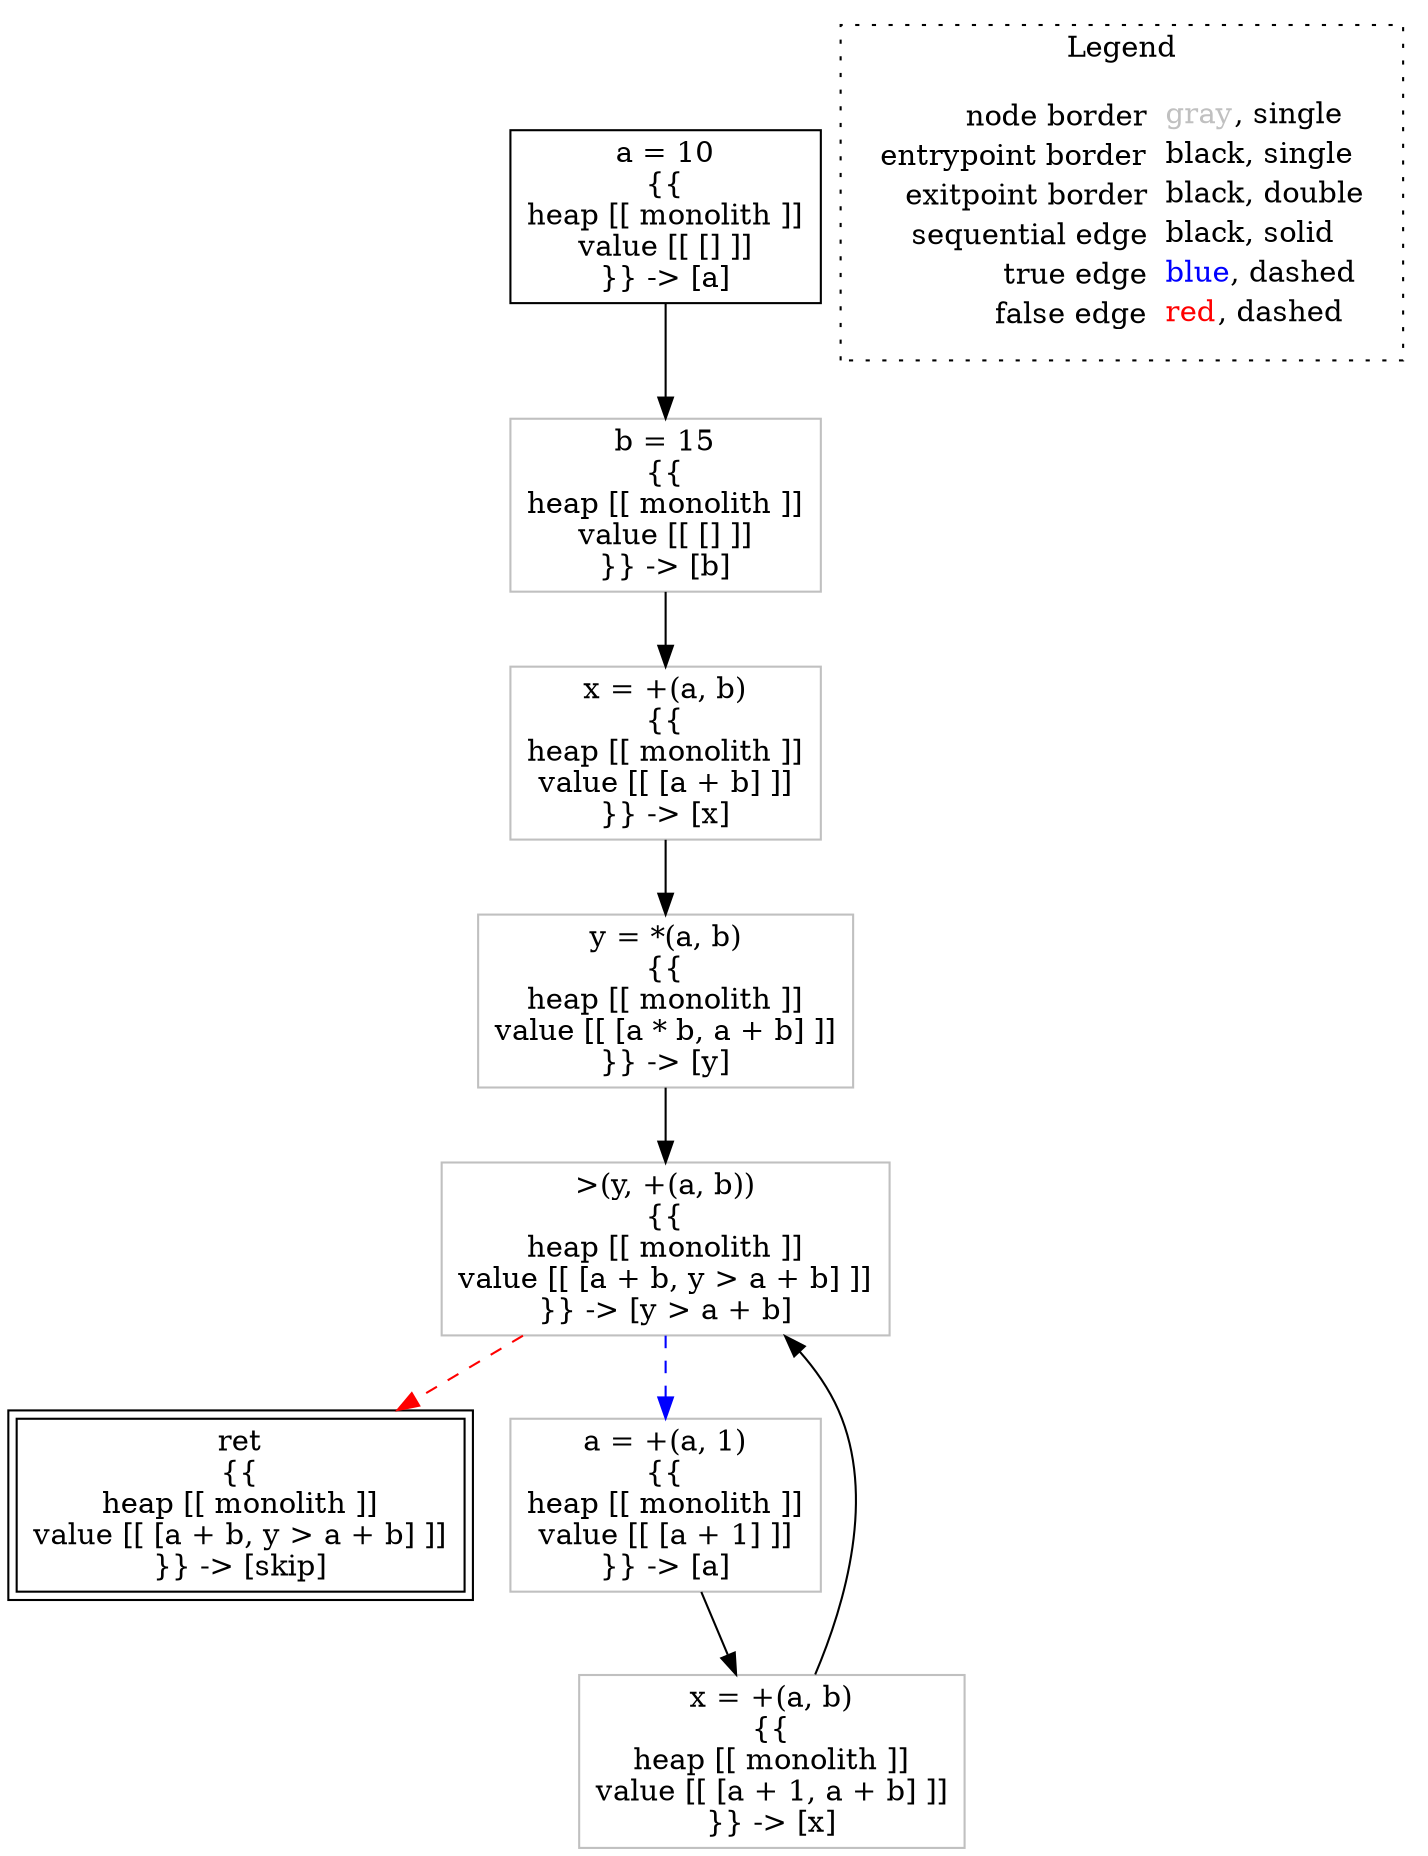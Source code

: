 digraph {
	"node0" [shape="rect",color="black",label=<a = 10<BR/>{{<BR/>heap [[ monolith ]]<BR/>value [[ [] ]]<BR/>}} -&gt; [a]>];
	"node1" [shape="rect",color="gray",label=<x = +(a, b)<BR/>{{<BR/>heap [[ monolith ]]<BR/>value [[ [a + b] ]]<BR/>}} -&gt; [x]>];
	"node2" [shape="rect",color="black",peripheries="2",label=<ret<BR/>{{<BR/>heap [[ monolith ]]<BR/>value [[ [a + b, y &gt; a + b] ]]<BR/>}} -&gt; [skip]>];
	"node3" [shape="rect",color="gray",label=<a = +(a, 1)<BR/>{{<BR/>heap [[ monolith ]]<BR/>value [[ [a + 1] ]]<BR/>}} -&gt; [a]>];
	"node4" [shape="rect",color="gray",label=<b = 15<BR/>{{<BR/>heap [[ monolith ]]<BR/>value [[ [] ]]<BR/>}} -&gt; [b]>];
	"node5" [shape="rect",color="gray",label=<&gt;(y, +(a, b))<BR/>{{<BR/>heap [[ monolith ]]<BR/>value [[ [a + b, y &gt; a + b] ]]<BR/>}} -&gt; [y &gt; a + b]>];
	"node6" [shape="rect",color="gray",label=<y = *(a, b)<BR/>{{<BR/>heap [[ monolith ]]<BR/>value [[ [a * b, a + b] ]]<BR/>}} -&gt; [y]>];
	"node7" [shape="rect",color="gray",label=<x = +(a, b)<BR/>{{<BR/>heap [[ monolith ]]<BR/>value [[ [a + 1, a + b] ]]<BR/>}} -&gt; [x]>];
	"node1" -> "node6" [color="black"];
	"node3" -> "node7" [color="black"];
	"node4" -> "node1" [color="black"];
	"node5" -> "node2" [color="red",style="dashed"];
	"node5" -> "node3" [color="blue",style="dashed"];
	"node0" -> "node4" [color="black"];
	"node6" -> "node5" [color="black"];
	"node7" -> "node5" [color="black"];
subgraph cluster_legend {
	label="Legend";
	style=dotted;
	node [shape=plaintext];
	"legend" [label=<<table border="0" cellpadding="2" cellspacing="0" cellborder="0"><tr><td align="right">node border&nbsp;</td><td align="left"><font color="gray">gray</font>, single</td></tr><tr><td align="right">entrypoint border&nbsp;</td><td align="left"><font color="black">black</font>, single</td></tr><tr><td align="right">exitpoint border&nbsp;</td><td align="left"><font color="black">black</font>, double</td></tr><tr><td align="right">sequential edge&nbsp;</td><td align="left"><font color="black">black</font>, solid</td></tr><tr><td align="right">true edge&nbsp;</td><td align="left"><font color="blue">blue</font>, dashed</td></tr><tr><td align="right">false edge&nbsp;</td><td align="left"><font color="red">red</font>, dashed</td></tr></table>>];
}

}
